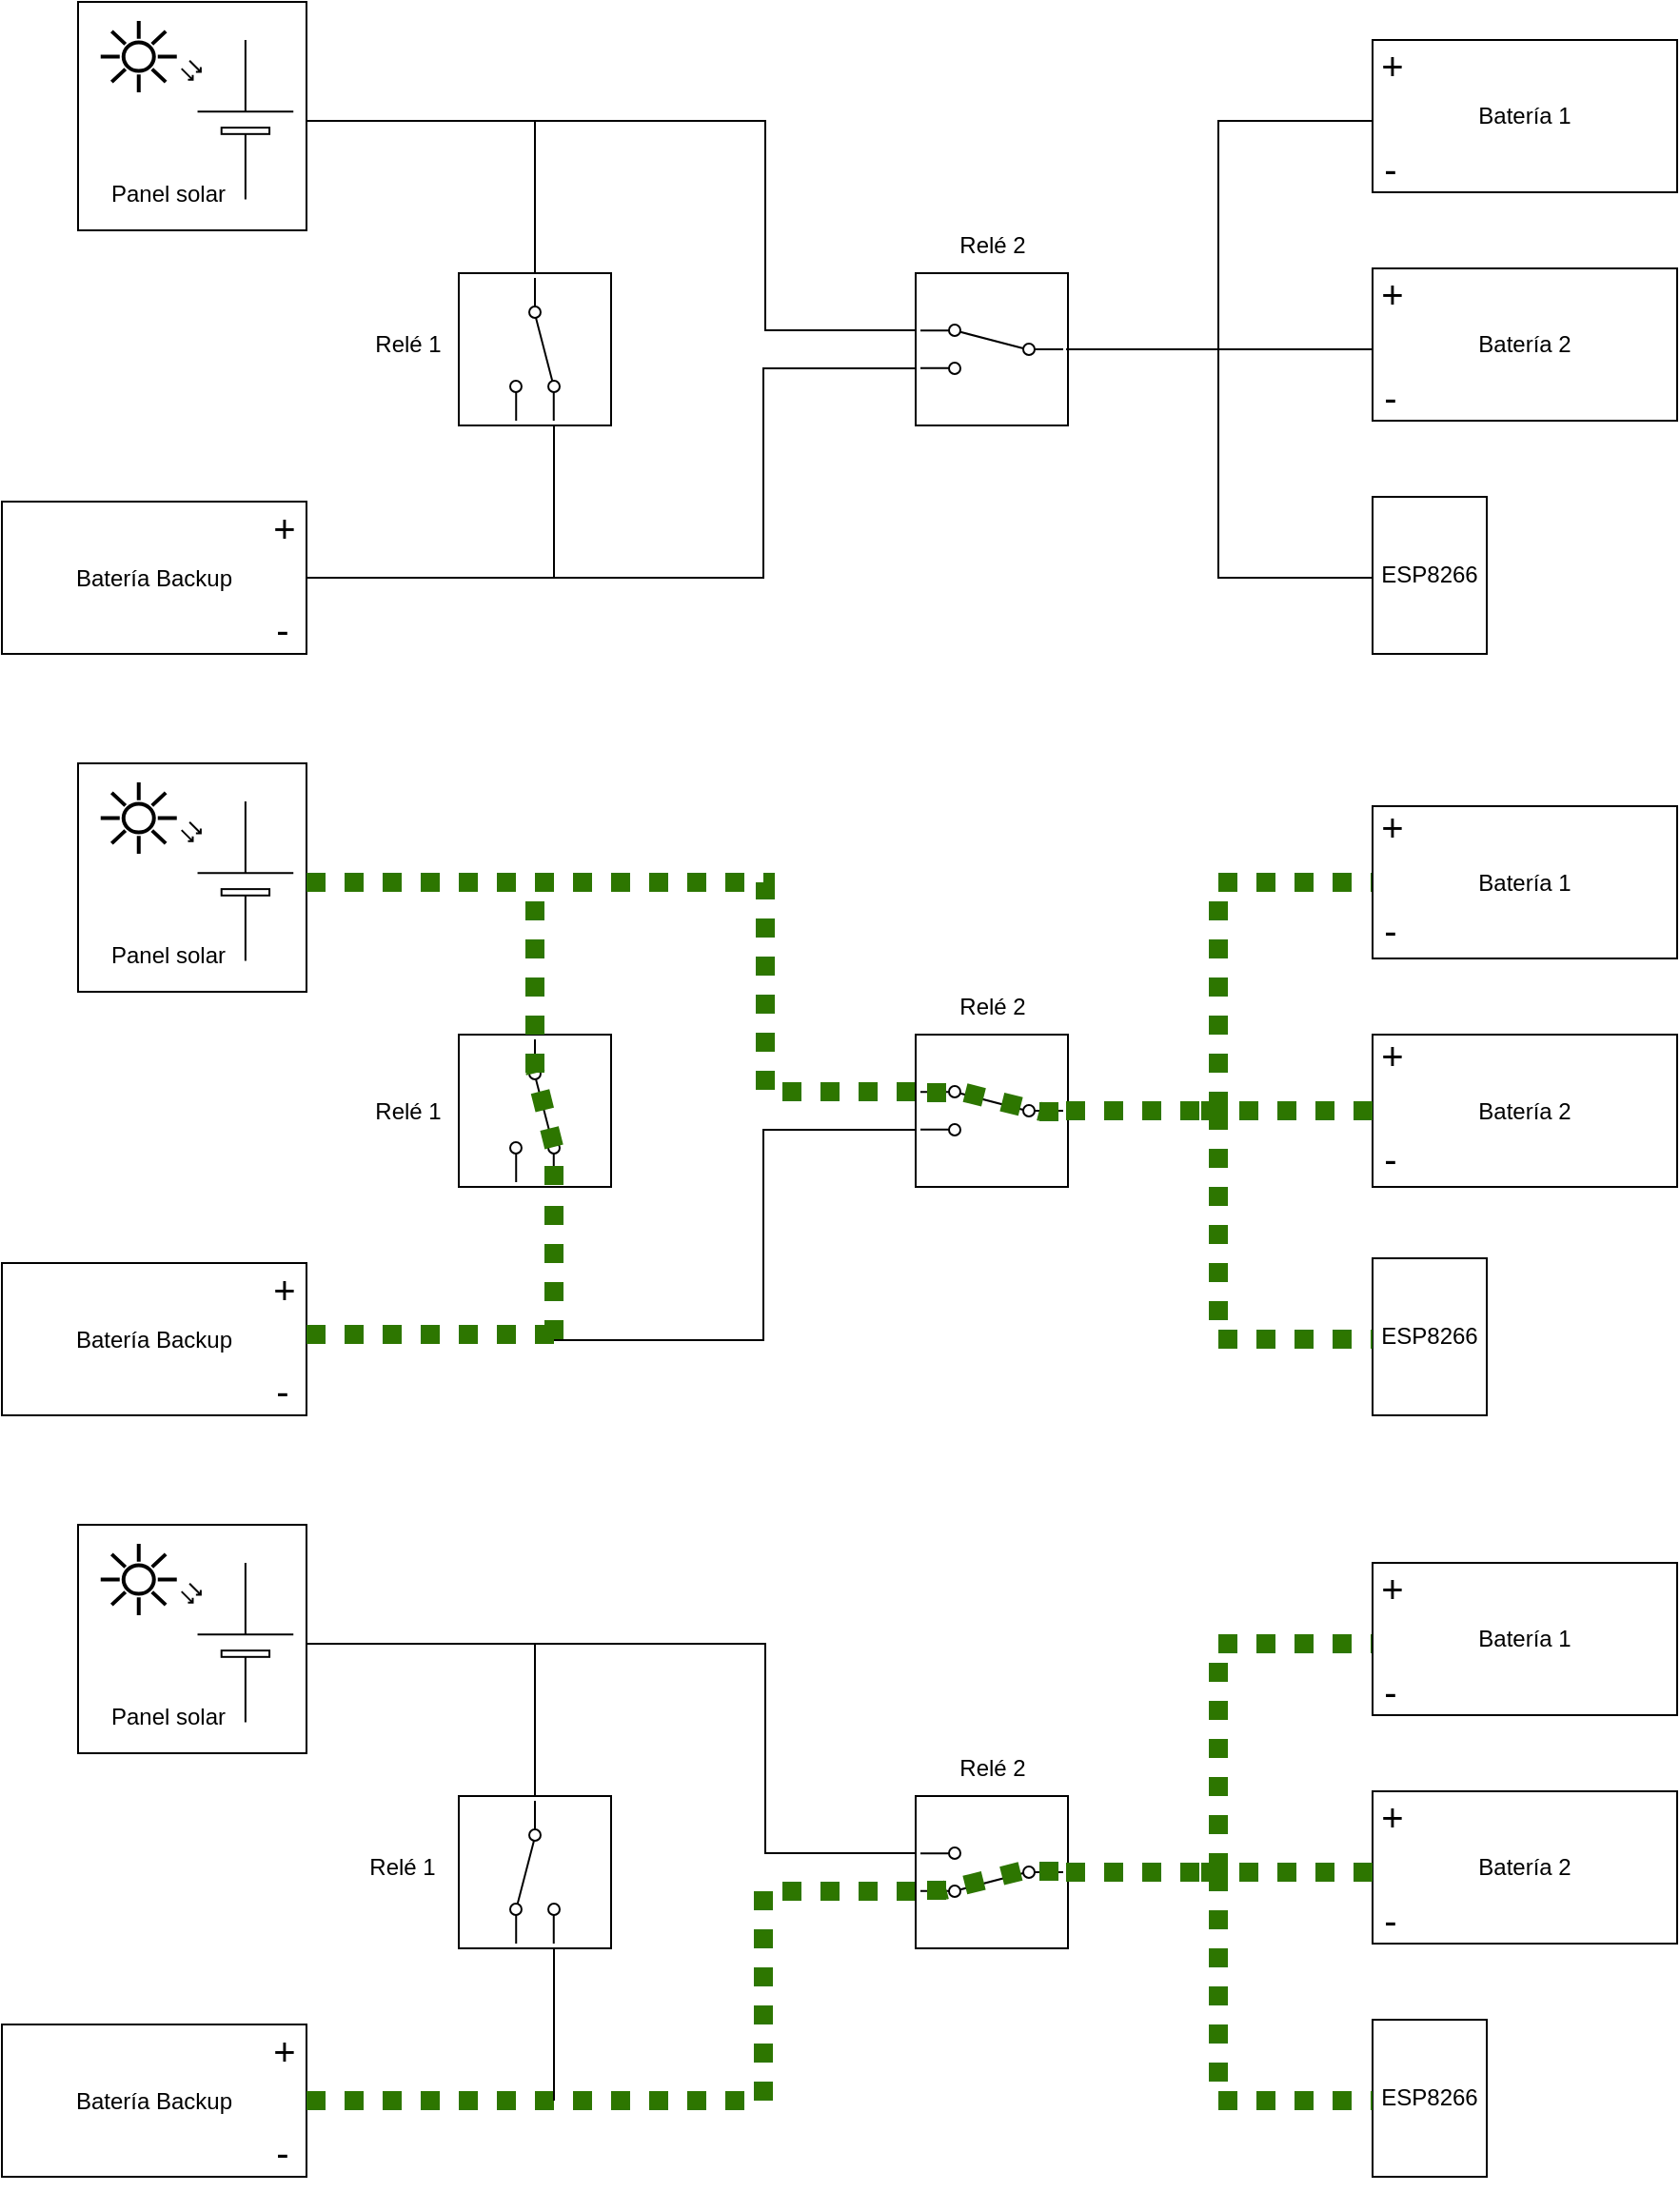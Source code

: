 <mxfile version="25.0.2">
  <diagram name="Página-1" id="hDO83gWSCI8Xfug_nnzE">
    <mxGraphModel dx="1499" dy="884" grid="1" gridSize="10" guides="1" tooltips="1" connect="1" arrows="1" fold="1" page="1" pageScale="1" pageWidth="1654" pageHeight="1169" math="0" shadow="0">
      <root>
        <mxCell id="0" />
        <mxCell id="1" parent="0" />
        <mxCell id="hDYPPicwK_5DRnvfB0r1-2" value="" style="whiteSpace=wrap;html=1;aspect=fixed;" parent="1" vertex="1">
          <mxGeometry x="40" y="20" width="120" height="120" as="geometry" />
        </mxCell>
        <mxCell id="hDYPPicwK_5DRnvfB0r1-13" value="ESP8266" style="rounded=0;whiteSpace=wrap;html=1;" parent="1" vertex="1">
          <mxGeometry x="720" y="280" width="60" height="82.5" as="geometry" />
        </mxCell>
        <mxCell id="JbGsMbYujRYo7UXqijJR-1" value="" style="group" vertex="1" connectable="0" parent="1">
          <mxGeometry y="282.5" width="160" height="80" as="geometry" />
        </mxCell>
        <mxCell id="hDYPPicwK_5DRnvfB0r1-21" value="Batería Backup" style="rounded=0;whiteSpace=wrap;html=1;" parent="JbGsMbYujRYo7UXqijJR-1" vertex="1">
          <mxGeometry width="160" height="80" as="geometry" />
        </mxCell>
        <mxCell id="hDYPPicwK_5DRnvfB0r1-113" value="-" style="text;html=1;align=center;verticalAlign=middle;resizable=0;points=[];autosize=1;strokeColor=none;fillColor=none;fontSize=20;" parent="JbGsMbYujRYo7UXqijJR-1" vertex="1">
          <mxGeometry x="132" y="46.663" width="30" height="40" as="geometry" />
        </mxCell>
        <mxCell id="hDYPPicwK_5DRnvfB0r1-114" value="+" style="text;html=1;align=center;verticalAlign=middle;resizable=0;points=[];autosize=1;strokeColor=none;fillColor=none;fontSize=20;" parent="JbGsMbYujRYo7UXqijJR-1" vertex="1">
          <mxGeometry x="128" y="-6.67" width="40" height="40" as="geometry" />
        </mxCell>
        <mxCell id="JbGsMbYujRYo7UXqijJR-4" value="" style="group" vertex="1" connectable="0" parent="1">
          <mxGeometry x="46.87" y="40" width="106.25" height="83.75" as="geometry" />
        </mxCell>
        <mxCell id="hDYPPicwK_5DRnvfB0r1-18" value="" style="verticalLabelPosition=bottom;shadow=0;dashed=0;align=center;html=1;verticalAlign=top;shape=mxgraph.electrical.opto_electronics.solar_cell;pointerEvents=1;rotation=-90;" parent="JbGsMbYujRYo7UXqijJR-4" vertex="1">
          <mxGeometry x="35" y="12.5" width="83.75" height="58.75" as="geometry" />
        </mxCell>
        <mxCell id="hDYPPicwK_5DRnvfB0r1-19" value="Panel solar" style="text;html=1;align=center;verticalAlign=middle;resizable=0;points=[];autosize=1;strokeColor=none;fillColor=none;" parent="JbGsMbYujRYo7UXqijJR-4" vertex="1">
          <mxGeometry y="66.25" width="80" height="30" as="geometry" />
        </mxCell>
        <mxCell id="JbGsMbYujRYo7UXqijJR-6" value="" style="html=1;verticalLabelPosition=bottom;align=center;labelBackgroundColor=#ffffff;verticalAlign=top;strokeWidth=2;shadow=0;dashed=0;shape=mxgraph.ios7.icons.sun;pointerEvents=1" vertex="1" parent="1">
          <mxGeometry x="51.88" y="30" width="40" height="37.5" as="geometry" />
        </mxCell>
        <mxCell id="JbGsMbYujRYo7UXqijJR-11" value="" style="group" vertex="1" connectable="0" parent="1">
          <mxGeometry x="720" y="160" width="160" height="80" as="geometry" />
        </mxCell>
        <mxCell id="JbGsMbYujRYo7UXqijJR-12" value="Batería 2" style="rounded=0;whiteSpace=wrap;html=1;" vertex="1" parent="JbGsMbYujRYo7UXqijJR-11">
          <mxGeometry width="160" height="80" as="geometry" />
        </mxCell>
        <mxCell id="JbGsMbYujRYo7UXqijJR-13" value="-" style="text;html=1;align=center;verticalAlign=middle;resizable=0;points=[];autosize=1;strokeColor=none;fillColor=none;fontSize=20;" vertex="1" parent="JbGsMbYujRYo7UXqijJR-11">
          <mxGeometry x="-6" y="46.663" width="30" height="40" as="geometry" />
        </mxCell>
        <mxCell id="JbGsMbYujRYo7UXqijJR-14" value="+" style="text;html=1;align=center;verticalAlign=middle;resizable=0;points=[];autosize=1;strokeColor=none;fillColor=none;fontSize=20;" vertex="1" parent="JbGsMbYujRYo7UXqijJR-11">
          <mxGeometry x="-10" y="-6.67" width="40" height="40" as="geometry" />
        </mxCell>
        <mxCell id="JbGsMbYujRYo7UXqijJR-22" value="" style="whiteSpace=wrap;html=1;aspect=fixed;" vertex="1" parent="1">
          <mxGeometry x="240" y="162.5" width="80" height="80" as="geometry" />
        </mxCell>
        <mxCell id="JbGsMbYujRYo7UXqijJR-23" value="" style="endArrow=none;html=1;rounded=0;edgeStyle=orthogonalEdgeStyle;entryX=0;entryY=0.25;entryDx=0;entryDy=0;" edge="1" parent="1" target="JbGsMbYujRYo7UXqijJR-15">
          <mxGeometry width="50" height="50" relative="1" as="geometry">
            <mxPoint x="160" y="82.5" as="sourcePoint" />
            <mxPoint x="400" y="182.5" as="targetPoint" />
            <Array as="points">
              <mxPoint x="401" y="82.5" />
              <mxPoint x="401" y="192.5" />
              <mxPoint x="480" y="192.5" />
            </Array>
          </mxGeometry>
        </mxCell>
        <mxCell id="JbGsMbYujRYo7UXqijJR-24" value="" style="endArrow=none;html=1;rounded=0;exitX=0.5;exitY=0;exitDx=0;exitDy=0;" edge="1" parent="1" source="JbGsMbYujRYo7UXqijJR-22">
          <mxGeometry width="50" height="50" relative="1" as="geometry">
            <mxPoint x="330" y="222.5" as="sourcePoint" />
            <mxPoint x="280" y="82.5" as="targetPoint" />
          </mxGeometry>
        </mxCell>
        <mxCell id="JbGsMbYujRYo7UXqijJR-25" value="" style="endArrow=none;html=1;rounded=0;edgeStyle=orthogonalEdgeStyle;entryX=0;entryY=0.75;entryDx=0;entryDy=0;" edge="1" parent="1" target="JbGsMbYujRYo7UXqijJR-15">
          <mxGeometry width="50" height="50" relative="1" as="geometry">
            <mxPoint x="160" y="322.5" as="sourcePoint" />
            <mxPoint x="400" y="222.5" as="targetPoint" />
            <Array as="points">
              <mxPoint x="400" y="322.5" />
              <mxPoint x="400" y="212.5" />
              <mxPoint x="480" y="212.5" />
            </Array>
          </mxGeometry>
        </mxCell>
        <mxCell id="JbGsMbYujRYo7UXqijJR-26" value="" style="endArrow=none;html=1;rounded=0;entryX=0.5;entryY=1;entryDx=0;entryDy=0;" edge="1" parent="1">
          <mxGeometry width="50" height="50" relative="1" as="geometry">
            <mxPoint x="290" y="322.5" as="sourcePoint" />
            <mxPoint x="290.0" y="242.5" as="targetPoint" />
          </mxGeometry>
        </mxCell>
        <mxCell id="JbGsMbYujRYo7UXqijJR-27" value="" style="endArrow=none;html=1;rounded=0;edgeStyle=orthogonalEdgeStyle;" edge="1" parent="1">
          <mxGeometry width="50" height="50" relative="1" as="geometry">
            <mxPoint x="559" y="202.5" as="sourcePoint" />
            <mxPoint x="722" y="82.5" as="targetPoint" />
            <Array as="points">
              <mxPoint x="639" y="202.5" />
              <mxPoint x="639" y="82.5" />
              <mxPoint x="699" y="82.5" />
            </Array>
          </mxGeometry>
        </mxCell>
        <mxCell id="JbGsMbYujRYo7UXqijJR-7" value="" style="group" vertex="1" connectable="0" parent="1">
          <mxGeometry x="720" y="40" width="160" height="80" as="geometry" />
        </mxCell>
        <mxCell id="JbGsMbYujRYo7UXqijJR-8" value="Batería 1" style="rounded=0;whiteSpace=wrap;html=1;" vertex="1" parent="JbGsMbYujRYo7UXqijJR-7">
          <mxGeometry width="160" height="80" as="geometry" />
        </mxCell>
        <mxCell id="JbGsMbYujRYo7UXqijJR-9" value="-" style="text;html=1;align=center;verticalAlign=middle;resizable=0;points=[];autosize=1;strokeColor=none;fillColor=none;fontSize=20;" vertex="1" parent="JbGsMbYujRYo7UXqijJR-7">
          <mxGeometry x="-6" y="46.663" width="30" height="40" as="geometry" />
        </mxCell>
        <mxCell id="JbGsMbYujRYo7UXqijJR-10" value="+" style="text;html=1;align=center;verticalAlign=middle;resizable=0;points=[];autosize=1;strokeColor=none;fillColor=none;fontSize=20;" vertex="1" parent="JbGsMbYujRYo7UXqijJR-7">
          <mxGeometry x="-10" y="-6.67" width="40" height="40" as="geometry" />
        </mxCell>
        <mxCell id="JbGsMbYujRYo7UXqijJR-15" value="" style="whiteSpace=wrap;html=1;aspect=fixed;" vertex="1" parent="1">
          <mxGeometry x="480" y="162.5" width="80" height="80" as="geometry" />
        </mxCell>
        <mxCell id="JbGsMbYujRYo7UXqijJR-28" value="" style="endArrow=none;html=1;rounded=0;" edge="1" parent="1">
          <mxGeometry width="50" height="50" relative="1" as="geometry">
            <mxPoint x="630" y="202.5" as="sourcePoint" />
            <mxPoint x="720" y="202.5" as="targetPoint" />
          </mxGeometry>
        </mxCell>
        <mxCell id="JbGsMbYujRYo7UXqijJR-30" value="" style="endArrow=none;html=1;rounded=0;edgeStyle=orthogonalEdgeStyle;" edge="1" parent="1">
          <mxGeometry width="50" height="50" relative="1" as="geometry">
            <mxPoint x="559" y="202.5" as="sourcePoint" />
            <mxPoint x="720" y="322.5" as="targetPoint" />
            <Array as="points">
              <mxPoint x="639" y="202.5" />
              <mxPoint x="639" y="322.5" />
              <mxPoint x="720" y="322.5" />
            </Array>
          </mxGeometry>
        </mxCell>
        <mxCell id="JbGsMbYujRYo7UXqijJR-32" value="" style="html=1;shape=mxgraph.electrical.electro-mechanical.twoWaySwitch;aspect=fixed;elSwitchState=2;rotation=90;" vertex="1" parent="1">
          <mxGeometry x="242.5" y="189.5" width="75" height="26" as="geometry" />
        </mxCell>
        <mxCell id="JbGsMbYujRYo7UXqijJR-33" value="" style="html=1;shape=mxgraph.electrical.electro-mechanical.twoWaySwitch;aspect=fixed;elSwitchState=2;rotation=-180;flipV=1;" vertex="1" parent="1">
          <mxGeometry x="482.5" y="189.5" width="75" height="26" as="geometry" />
        </mxCell>
        <mxCell id="JbGsMbYujRYo7UXqijJR-34" value="" style="whiteSpace=wrap;html=1;aspect=fixed;" vertex="1" parent="1">
          <mxGeometry x="40" y="420" width="120" height="120" as="geometry" />
        </mxCell>
        <mxCell id="JbGsMbYujRYo7UXqijJR-35" value="ESP8266" style="rounded=0;whiteSpace=wrap;html=1;" vertex="1" parent="1">
          <mxGeometry x="720" y="680" width="60" height="82.5" as="geometry" />
        </mxCell>
        <mxCell id="JbGsMbYujRYo7UXqijJR-36" value="" style="group" vertex="1" connectable="0" parent="1">
          <mxGeometry y="682.5" width="160" height="80" as="geometry" />
        </mxCell>
        <mxCell id="JbGsMbYujRYo7UXqijJR-37" value="Batería Backup" style="rounded=0;whiteSpace=wrap;html=1;" vertex="1" parent="JbGsMbYujRYo7UXqijJR-36">
          <mxGeometry width="160" height="80" as="geometry" />
        </mxCell>
        <mxCell id="JbGsMbYujRYo7UXqijJR-38" value="-" style="text;html=1;align=center;verticalAlign=middle;resizable=0;points=[];autosize=1;strokeColor=none;fillColor=none;fontSize=20;" vertex="1" parent="JbGsMbYujRYo7UXqijJR-36">
          <mxGeometry x="132" y="46.663" width="30" height="40" as="geometry" />
        </mxCell>
        <mxCell id="JbGsMbYujRYo7UXqijJR-39" value="+" style="text;html=1;align=center;verticalAlign=middle;resizable=0;points=[];autosize=1;strokeColor=none;fillColor=none;fontSize=20;" vertex="1" parent="JbGsMbYujRYo7UXqijJR-36">
          <mxGeometry x="128" y="-6.67" width="40" height="40" as="geometry" />
        </mxCell>
        <mxCell id="JbGsMbYujRYo7UXqijJR-40" value="" style="group" vertex="1" connectable="0" parent="1">
          <mxGeometry x="46.87" y="440" width="106.25" height="83.75" as="geometry" />
        </mxCell>
        <mxCell id="JbGsMbYujRYo7UXqijJR-41" value="" style="verticalLabelPosition=bottom;shadow=0;dashed=0;align=center;html=1;verticalAlign=top;shape=mxgraph.electrical.opto_electronics.solar_cell;pointerEvents=1;rotation=-90;" vertex="1" parent="JbGsMbYujRYo7UXqijJR-40">
          <mxGeometry x="35" y="12.5" width="83.75" height="58.75" as="geometry" />
        </mxCell>
        <mxCell id="JbGsMbYujRYo7UXqijJR-42" value="Panel solar" style="text;html=1;align=center;verticalAlign=middle;resizable=0;points=[];autosize=1;strokeColor=none;fillColor=none;" vertex="1" parent="JbGsMbYujRYo7UXqijJR-40">
          <mxGeometry y="66.25" width="80" height="30" as="geometry" />
        </mxCell>
        <mxCell id="JbGsMbYujRYo7UXqijJR-43" value="" style="html=1;verticalLabelPosition=bottom;align=center;labelBackgroundColor=#ffffff;verticalAlign=top;strokeWidth=2;shadow=0;dashed=0;shape=mxgraph.ios7.icons.sun;pointerEvents=1" vertex="1" parent="1">
          <mxGeometry x="51.88" y="430" width="40" height="37.5" as="geometry" />
        </mxCell>
        <mxCell id="JbGsMbYujRYo7UXqijJR-44" value="" style="group" vertex="1" connectable="0" parent="1">
          <mxGeometry x="720" y="562.5" width="160" height="80" as="geometry" />
        </mxCell>
        <mxCell id="JbGsMbYujRYo7UXqijJR-45" value="Batería 2" style="rounded=0;whiteSpace=wrap;html=1;" vertex="1" parent="JbGsMbYujRYo7UXqijJR-44">
          <mxGeometry width="160" height="80" as="geometry" />
        </mxCell>
        <mxCell id="JbGsMbYujRYo7UXqijJR-46" value="-" style="text;html=1;align=center;verticalAlign=middle;resizable=0;points=[];autosize=1;strokeColor=none;fillColor=none;fontSize=20;" vertex="1" parent="JbGsMbYujRYo7UXqijJR-44">
          <mxGeometry x="-6" y="44.163" width="30" height="40" as="geometry" />
        </mxCell>
        <mxCell id="JbGsMbYujRYo7UXqijJR-47" value="+" style="text;html=1;align=center;verticalAlign=middle;resizable=0;points=[];autosize=1;strokeColor=none;fillColor=none;fontSize=20;" vertex="1" parent="JbGsMbYujRYo7UXqijJR-44">
          <mxGeometry x="-10" y="-9.17" width="40" height="40" as="geometry" />
        </mxCell>
        <mxCell id="JbGsMbYujRYo7UXqijJR-48" value="" style="whiteSpace=wrap;html=1;aspect=fixed;" vertex="1" parent="1">
          <mxGeometry x="240" y="562.5" width="80" height="80" as="geometry" />
        </mxCell>
        <mxCell id="JbGsMbYujRYo7UXqijJR-49" value="" style="endArrow=none;html=1;rounded=0;edgeStyle=orthogonalEdgeStyle;entryX=0;entryY=0.25;entryDx=0;entryDy=0;fillColor=#60a917;strokeColor=#2D7600;strokeWidth=10;dashed=1;dashPattern=1 1;" edge="1" parent="1" target="JbGsMbYujRYo7UXqijJR-58">
          <mxGeometry width="50" height="50" relative="1" as="geometry">
            <mxPoint x="160" y="482.5" as="sourcePoint" />
            <mxPoint x="400" y="582.5" as="targetPoint" />
            <Array as="points">
              <mxPoint x="401" y="482.5" />
              <mxPoint x="401" y="592.5" />
              <mxPoint x="480" y="592.5" />
            </Array>
          </mxGeometry>
        </mxCell>
        <mxCell id="JbGsMbYujRYo7UXqijJR-50" value="" style="endArrow=none;html=1;rounded=0;exitX=0.5;exitY=0;exitDx=0;exitDy=0;fillColor=#60a917;strokeColor=#2D7600;strokeWidth=10;dashed=1;dashPattern=1 1;" edge="1" parent="1" source="JbGsMbYujRYo7UXqijJR-48">
          <mxGeometry width="50" height="50" relative="1" as="geometry">
            <mxPoint x="330" y="622.5" as="sourcePoint" />
            <mxPoint x="280" y="482.5" as="targetPoint" />
          </mxGeometry>
        </mxCell>
        <mxCell id="JbGsMbYujRYo7UXqijJR-51" value="" style="endArrow=none;html=1;rounded=0;edgeStyle=orthogonalEdgeStyle;entryX=0;entryY=0.75;entryDx=0;entryDy=0;" edge="1" parent="1" target="JbGsMbYujRYo7UXqijJR-58">
          <mxGeometry width="50" height="50" relative="1" as="geometry">
            <mxPoint x="290" y="723" as="sourcePoint" />
            <mxPoint x="400" y="622.5" as="targetPoint" />
            <Array as="points">
              <mxPoint x="400" y="722.5" />
              <mxPoint x="400" y="612.5" />
              <mxPoint x="480" y="612.5" />
            </Array>
          </mxGeometry>
        </mxCell>
        <mxCell id="JbGsMbYujRYo7UXqijJR-52" value="" style="endArrow=none;html=1;rounded=0;entryX=0.5;entryY=1;entryDx=0;entryDy=0;fillColor=#60a917;strokeColor=#2D7600;strokeWidth=10;dashed=1;dashPattern=1 1;" edge="1" parent="1">
          <mxGeometry width="50" height="50" relative="1" as="geometry">
            <mxPoint x="290" y="722.5" as="sourcePoint" />
            <mxPoint x="290.0" y="642.5" as="targetPoint" />
          </mxGeometry>
        </mxCell>
        <mxCell id="JbGsMbYujRYo7UXqijJR-53" value="" style="endArrow=none;html=1;rounded=0;edgeStyle=orthogonalEdgeStyle;fillColor=#60a917;strokeColor=#2D7600;strokeWidth=10;dashed=1;dashPattern=1 1;" edge="1" parent="1">
          <mxGeometry width="50" height="50" relative="1" as="geometry">
            <mxPoint x="559" y="602.5" as="sourcePoint" />
            <mxPoint x="722" y="482.5" as="targetPoint" />
            <Array as="points">
              <mxPoint x="639" y="602.5" />
              <mxPoint x="639" y="482.5" />
              <mxPoint x="699" y="482.5" />
            </Array>
          </mxGeometry>
        </mxCell>
        <mxCell id="JbGsMbYujRYo7UXqijJR-54" value="" style="group" vertex="1" connectable="0" parent="1">
          <mxGeometry x="720" y="442.5" width="160" height="80" as="geometry" />
        </mxCell>
        <mxCell id="JbGsMbYujRYo7UXqijJR-55" value="Batería 1" style="rounded=0;whiteSpace=wrap;html=1;" vertex="1" parent="JbGsMbYujRYo7UXqijJR-54">
          <mxGeometry width="160" height="80" as="geometry" />
        </mxCell>
        <mxCell id="JbGsMbYujRYo7UXqijJR-56" value="-" style="text;html=1;align=center;verticalAlign=middle;resizable=0;points=[];autosize=1;strokeColor=none;fillColor=none;fontSize=20;" vertex="1" parent="JbGsMbYujRYo7UXqijJR-54">
          <mxGeometry x="-6" y="44.163" width="30" height="40" as="geometry" />
        </mxCell>
        <mxCell id="JbGsMbYujRYo7UXqijJR-57" value="+" style="text;html=1;align=center;verticalAlign=middle;resizable=0;points=[];autosize=1;strokeColor=none;fillColor=none;fontSize=20;" vertex="1" parent="JbGsMbYujRYo7UXqijJR-54">
          <mxGeometry x="-10" y="-9.17" width="40" height="40" as="geometry" />
        </mxCell>
        <mxCell id="JbGsMbYujRYo7UXqijJR-58" value="" style="whiteSpace=wrap;html=1;aspect=fixed;" vertex="1" parent="1">
          <mxGeometry x="480" y="562.5" width="80" height="80" as="geometry" />
        </mxCell>
        <mxCell id="JbGsMbYujRYo7UXqijJR-59" value="" style="endArrow=none;html=1;rounded=0;fillColor=#60a917;strokeColor=#2D7600;strokeWidth=10;dashed=1;dashPattern=1 1;" edge="1" parent="1">
          <mxGeometry width="50" height="50" relative="1" as="geometry">
            <mxPoint x="630" y="602.5" as="sourcePoint" />
            <mxPoint x="720" y="602.5" as="targetPoint" />
          </mxGeometry>
        </mxCell>
        <mxCell id="JbGsMbYujRYo7UXqijJR-60" value="" style="endArrow=none;html=1;rounded=0;edgeStyle=orthogonalEdgeStyle;fillColor=#60a917;strokeColor=#2D7600;strokeWidth=10;dashed=1;dashPattern=1 1;" edge="1" parent="1">
          <mxGeometry width="50" height="50" relative="1" as="geometry">
            <mxPoint x="559" y="602.5" as="sourcePoint" />
            <mxPoint x="720" y="722.5" as="targetPoint" />
            <Array as="points">
              <mxPoint x="639" y="602.5" />
              <mxPoint x="639" y="722.5" />
              <mxPoint x="720" y="722.5" />
            </Array>
          </mxGeometry>
        </mxCell>
        <mxCell id="JbGsMbYujRYo7UXqijJR-61" value="" style="html=1;shape=mxgraph.electrical.electro-mechanical.twoWaySwitch;aspect=fixed;elSwitchState=2;rotation=90;" vertex="1" parent="1">
          <mxGeometry x="242.5" y="589.5" width="75" height="26" as="geometry" />
        </mxCell>
        <mxCell id="JbGsMbYujRYo7UXqijJR-62" value="" style="html=1;shape=mxgraph.electrical.electro-mechanical.twoWaySwitch;aspect=fixed;elSwitchState=2;rotation=-180;flipV=1;" vertex="1" parent="1">
          <mxGeometry x="482.5" y="589.5" width="75" height="26" as="geometry" />
        </mxCell>
        <mxCell id="JbGsMbYujRYo7UXqijJR-63" value="" style="whiteSpace=wrap;html=1;aspect=fixed;" vertex="1" parent="1">
          <mxGeometry x="40" y="820" width="120" height="120" as="geometry" />
        </mxCell>
        <mxCell id="JbGsMbYujRYo7UXqijJR-64" value="ESP8266" style="rounded=0;whiteSpace=wrap;html=1;" vertex="1" parent="1">
          <mxGeometry x="720" y="1080" width="60" height="82.5" as="geometry" />
        </mxCell>
        <mxCell id="JbGsMbYujRYo7UXqijJR-65" value="" style="group" vertex="1" connectable="0" parent="1">
          <mxGeometry y="1082.5" width="160" height="80" as="geometry" />
        </mxCell>
        <mxCell id="JbGsMbYujRYo7UXqijJR-66" value="Batería Backup" style="rounded=0;whiteSpace=wrap;html=1;" vertex="1" parent="JbGsMbYujRYo7UXqijJR-65">
          <mxGeometry width="160" height="80" as="geometry" />
        </mxCell>
        <mxCell id="JbGsMbYujRYo7UXqijJR-67" value="-" style="text;html=1;align=center;verticalAlign=middle;resizable=0;points=[];autosize=1;strokeColor=none;fillColor=none;fontSize=20;" vertex="1" parent="JbGsMbYujRYo7UXqijJR-65">
          <mxGeometry x="132" y="46.663" width="30" height="40" as="geometry" />
        </mxCell>
        <mxCell id="JbGsMbYujRYo7UXqijJR-68" value="+" style="text;html=1;align=center;verticalAlign=middle;resizable=0;points=[];autosize=1;strokeColor=none;fillColor=none;fontSize=20;" vertex="1" parent="JbGsMbYujRYo7UXqijJR-65">
          <mxGeometry x="128" y="-6.67" width="40" height="40" as="geometry" />
        </mxCell>
        <mxCell id="JbGsMbYujRYo7UXqijJR-69" value="" style="group" vertex="1" connectable="0" parent="1">
          <mxGeometry x="46.87" y="840" width="106.25" height="83.75" as="geometry" />
        </mxCell>
        <mxCell id="JbGsMbYujRYo7UXqijJR-70" value="" style="verticalLabelPosition=bottom;shadow=0;dashed=0;align=center;html=1;verticalAlign=top;shape=mxgraph.electrical.opto_electronics.solar_cell;pointerEvents=1;rotation=-90;" vertex="1" parent="JbGsMbYujRYo7UXqijJR-69">
          <mxGeometry x="35" y="12.5" width="83.75" height="58.75" as="geometry" />
        </mxCell>
        <mxCell id="JbGsMbYujRYo7UXqijJR-71" value="Panel solar" style="text;html=1;align=center;verticalAlign=middle;resizable=0;points=[];autosize=1;strokeColor=none;fillColor=none;" vertex="1" parent="JbGsMbYujRYo7UXqijJR-69">
          <mxGeometry y="66.25" width="80" height="30" as="geometry" />
        </mxCell>
        <mxCell id="JbGsMbYujRYo7UXqijJR-72" value="" style="html=1;verticalLabelPosition=bottom;align=center;labelBackgroundColor=#ffffff;verticalAlign=top;strokeWidth=2;shadow=0;dashed=0;shape=mxgraph.ios7.icons.sun;pointerEvents=1" vertex="1" parent="1">
          <mxGeometry x="51.88" y="830" width="40" height="37.5" as="geometry" />
        </mxCell>
        <mxCell id="JbGsMbYujRYo7UXqijJR-73" value="" style="group" vertex="1" connectable="0" parent="1">
          <mxGeometry x="720" y="960" width="160" height="80" as="geometry" />
        </mxCell>
        <mxCell id="JbGsMbYujRYo7UXqijJR-74" value="Batería 2" style="rounded=0;whiteSpace=wrap;html=1;" vertex="1" parent="JbGsMbYujRYo7UXqijJR-73">
          <mxGeometry width="160" height="80" as="geometry" />
        </mxCell>
        <mxCell id="JbGsMbYujRYo7UXqijJR-75" value="-" style="text;html=1;align=center;verticalAlign=middle;resizable=0;points=[];autosize=1;strokeColor=none;fillColor=none;fontSize=20;" vertex="1" parent="JbGsMbYujRYo7UXqijJR-73">
          <mxGeometry x="-6" y="46.663" width="30" height="40" as="geometry" />
        </mxCell>
        <mxCell id="JbGsMbYujRYo7UXqijJR-76" value="+" style="text;html=1;align=center;verticalAlign=middle;resizable=0;points=[];autosize=1;strokeColor=none;fillColor=none;fontSize=20;" vertex="1" parent="JbGsMbYujRYo7UXqijJR-73">
          <mxGeometry x="-10" y="-6.67" width="40" height="40" as="geometry" />
        </mxCell>
        <mxCell id="JbGsMbYujRYo7UXqijJR-77" value="" style="whiteSpace=wrap;html=1;aspect=fixed;" vertex="1" parent="1">
          <mxGeometry x="240" y="962.5" width="80" height="80" as="geometry" />
        </mxCell>
        <mxCell id="JbGsMbYujRYo7UXqijJR-78" value="" style="endArrow=none;html=1;rounded=0;edgeStyle=orthogonalEdgeStyle;entryX=0;entryY=0.25;entryDx=0;entryDy=0;" edge="1" parent="1" target="JbGsMbYujRYo7UXqijJR-87">
          <mxGeometry width="50" height="50" relative="1" as="geometry">
            <mxPoint x="160" y="882.5" as="sourcePoint" />
            <mxPoint x="400" y="982.5" as="targetPoint" />
            <Array as="points">
              <mxPoint x="401" y="882.5" />
              <mxPoint x="401" y="992.5" />
              <mxPoint x="480" y="992.5" />
            </Array>
          </mxGeometry>
        </mxCell>
        <mxCell id="JbGsMbYujRYo7UXqijJR-79" value="" style="endArrow=none;html=1;rounded=0;exitX=0.5;exitY=0;exitDx=0;exitDy=0;" edge="1" parent="1" source="JbGsMbYujRYo7UXqijJR-77">
          <mxGeometry width="50" height="50" relative="1" as="geometry">
            <mxPoint x="330" y="1022.5" as="sourcePoint" />
            <mxPoint x="280" y="882.5" as="targetPoint" />
          </mxGeometry>
        </mxCell>
        <mxCell id="JbGsMbYujRYo7UXqijJR-80" value="" style="endArrow=none;html=1;rounded=0;edgeStyle=orthogonalEdgeStyle;entryX=0;entryY=0.75;entryDx=0;entryDy=0;fillColor=#60a917;strokeColor=#2D7600;dashed=1;dashPattern=1 1;strokeWidth=10;" edge="1" parent="1" target="JbGsMbYujRYo7UXqijJR-87">
          <mxGeometry width="50" height="50" relative="1" as="geometry">
            <mxPoint x="160" y="1122.5" as="sourcePoint" />
            <mxPoint x="400" y="1022.5" as="targetPoint" />
            <Array as="points">
              <mxPoint x="400" y="1122.5" />
              <mxPoint x="400" y="1012.5" />
              <mxPoint x="480" y="1012.5" />
            </Array>
          </mxGeometry>
        </mxCell>
        <mxCell id="JbGsMbYujRYo7UXqijJR-81" value="" style="endArrow=none;html=1;rounded=0;entryX=0.5;entryY=1;entryDx=0;entryDy=0;" edge="1" parent="1">
          <mxGeometry width="50" height="50" relative="1" as="geometry">
            <mxPoint x="290" y="1122.5" as="sourcePoint" />
            <mxPoint x="290.0" y="1042.5" as="targetPoint" />
          </mxGeometry>
        </mxCell>
        <mxCell id="JbGsMbYujRYo7UXqijJR-82" value="" style="endArrow=none;html=1;rounded=0;edgeStyle=orthogonalEdgeStyle;fillColor=#60a917;strokeColor=#2D7600;dashed=1;dashPattern=1 1;strokeWidth=10;" edge="1" parent="1">
          <mxGeometry width="50" height="50" relative="1" as="geometry">
            <mxPoint x="559" y="1002.5" as="sourcePoint" />
            <mxPoint x="722" y="882.5" as="targetPoint" />
            <Array as="points">
              <mxPoint x="639" y="1002.5" />
              <mxPoint x="639" y="882.5" />
              <mxPoint x="699" y="882.5" />
            </Array>
          </mxGeometry>
        </mxCell>
        <mxCell id="JbGsMbYujRYo7UXqijJR-83" value="" style="group" vertex="1" connectable="0" parent="1">
          <mxGeometry x="720" y="840" width="160" height="80" as="geometry" />
        </mxCell>
        <mxCell id="JbGsMbYujRYo7UXqijJR-84" value="Batería 1" style="rounded=0;whiteSpace=wrap;html=1;" vertex="1" parent="JbGsMbYujRYo7UXqijJR-83">
          <mxGeometry width="160" height="80" as="geometry" />
        </mxCell>
        <mxCell id="JbGsMbYujRYo7UXqijJR-85" value="-" style="text;html=1;align=center;verticalAlign=middle;resizable=0;points=[];autosize=1;strokeColor=none;fillColor=none;fontSize=20;" vertex="1" parent="JbGsMbYujRYo7UXqijJR-83">
          <mxGeometry x="-6" y="46.663" width="30" height="40" as="geometry" />
        </mxCell>
        <mxCell id="JbGsMbYujRYo7UXqijJR-86" value="+" style="text;html=1;align=center;verticalAlign=middle;resizable=0;points=[];autosize=1;strokeColor=none;fillColor=none;fontSize=20;" vertex="1" parent="JbGsMbYujRYo7UXqijJR-83">
          <mxGeometry x="-10" y="-6.67" width="40" height="40" as="geometry" />
        </mxCell>
        <mxCell id="JbGsMbYujRYo7UXqijJR-87" value="" style="whiteSpace=wrap;html=1;aspect=fixed;" vertex="1" parent="1">
          <mxGeometry x="480" y="962.5" width="80" height="80" as="geometry" />
        </mxCell>
        <mxCell id="JbGsMbYujRYo7UXqijJR-88" value="" style="endArrow=none;html=1;rounded=0;fillColor=#60a917;strokeColor=#2D7600;dashed=1;dashPattern=1 1;strokeWidth=10;" edge="1" parent="1">
          <mxGeometry width="50" height="50" relative="1" as="geometry">
            <mxPoint x="630" y="1002.5" as="sourcePoint" />
            <mxPoint x="720" y="1002.5" as="targetPoint" />
          </mxGeometry>
        </mxCell>
        <mxCell id="JbGsMbYujRYo7UXqijJR-89" value="" style="endArrow=none;html=1;rounded=0;edgeStyle=orthogonalEdgeStyle;fillColor=#60a917;strokeColor=#2D7600;dashed=1;dashPattern=1 1;strokeWidth=10;" edge="1" parent="1">
          <mxGeometry width="50" height="50" relative="1" as="geometry">
            <mxPoint x="559" y="1002.5" as="sourcePoint" />
            <mxPoint x="720" y="1122.5" as="targetPoint" />
            <Array as="points">
              <mxPoint x="639" y="1002.5" />
              <mxPoint x="639" y="1122.5" />
              <mxPoint x="720" y="1122.5" />
            </Array>
          </mxGeometry>
        </mxCell>
        <mxCell id="JbGsMbYujRYo7UXqijJR-90" value="" style="html=1;shape=mxgraph.electrical.electro-mechanical.twoWaySwitch;aspect=fixed;elSwitchState=2;rotation=90;flipH=0;flipV=1;" vertex="1" parent="1">
          <mxGeometry x="242.5" y="989.5" width="75" height="26" as="geometry" />
        </mxCell>
        <mxCell id="JbGsMbYujRYo7UXqijJR-91" value="" style="html=1;shape=mxgraph.electrical.electro-mechanical.twoWaySwitch;aspect=fixed;elSwitchState=2;rotation=-180;flipV=0;" vertex="1" parent="1">
          <mxGeometry x="482.5" y="989.5" width="75" height="26" as="geometry" />
        </mxCell>
        <mxCell id="JbGsMbYujRYo7UXqijJR-92" value="Relé 2" style="text;html=1;align=center;verticalAlign=middle;resizable=0;points=[];autosize=1;strokeColor=none;fillColor=none;" vertex="1" parent="1">
          <mxGeometry x="490" y="932.5" width="60" height="30" as="geometry" />
        </mxCell>
        <mxCell id="JbGsMbYujRYo7UXqijJR-93" value="Relé 2" style="text;html=1;align=center;verticalAlign=middle;resizable=0;points=[];autosize=1;strokeColor=none;fillColor=none;" vertex="1" parent="1">
          <mxGeometry x="490" y="532.5" width="60" height="30" as="geometry" />
        </mxCell>
        <mxCell id="JbGsMbYujRYo7UXqijJR-94" value="Relé 2" style="text;html=1;align=center;verticalAlign=middle;resizable=0;points=[];autosize=1;strokeColor=none;fillColor=none;" vertex="1" parent="1">
          <mxGeometry x="490" y="132.5" width="60" height="30" as="geometry" />
        </mxCell>
        <mxCell id="JbGsMbYujRYo7UXqijJR-96" value="Relé 1" style="text;html=1;align=center;verticalAlign=middle;resizable=0;points=[];autosize=1;strokeColor=none;fillColor=none;" vertex="1" parent="1">
          <mxGeometry x="182.5" y="587.5" width="60" height="30" as="geometry" />
        </mxCell>
        <mxCell id="JbGsMbYujRYo7UXqijJR-97" value="Relé 1" style="text;html=1;align=center;verticalAlign=middle;resizable=0;points=[];autosize=1;strokeColor=none;fillColor=none;" vertex="1" parent="1">
          <mxGeometry x="180" y="985" width="60" height="30" as="geometry" />
        </mxCell>
        <mxCell id="JbGsMbYujRYo7UXqijJR-98" value="Relé 1" style="text;html=1;align=center;verticalAlign=middle;resizable=0;points=[];autosize=1;strokeColor=none;fillColor=none;" vertex="1" parent="1">
          <mxGeometry x="182.5" y="185" width="60" height="30" as="geometry" />
        </mxCell>
        <mxCell id="JbGsMbYujRYo7UXqijJR-100" value="" style="endArrow=none;html=1;rounded=0;fillColor=#60a917;strokeColor=#2D7600;strokeWidth=10;dashed=1;dashPattern=1 1;" edge="1" parent="1">
          <mxGeometry width="50" height="50" relative="1" as="geometry">
            <mxPoint x="160" y="720" as="sourcePoint" />
            <mxPoint x="290" y="720" as="targetPoint" />
          </mxGeometry>
        </mxCell>
        <mxCell id="JbGsMbYujRYo7UXqijJR-106" value="" style="group" vertex="1" connectable="0" parent="1">
          <mxGeometry x="280" y="562.5" width="10" height="79" as="geometry" />
        </mxCell>
        <mxCell id="JbGsMbYujRYo7UXqijJR-101" value="" style="endArrow=none;html=1;rounded=0;fillColor=#60a917;strokeColor=#2D7600;strokeWidth=10;dashed=1;dashPattern=1 1;" edge="1" parent="JbGsMbYujRYo7UXqijJR-106">
          <mxGeometry width="50" height="50" relative="1" as="geometry">
            <mxPoint y="20" as="sourcePoint" />
            <mxPoint as="targetPoint" />
          </mxGeometry>
        </mxCell>
        <mxCell id="JbGsMbYujRYo7UXqijJR-102" value="" style="endArrow=none;html=1;rounded=0;fillColor=#60a917;strokeColor=#2D7600;strokeWidth=10;dashed=1;dashPattern=1 1;" edge="1" parent="JbGsMbYujRYo7UXqijJR-106">
          <mxGeometry width="50" height="50" relative="1" as="geometry">
            <mxPoint x="10" y="79" as="sourcePoint" />
            <mxPoint x="10" y="59" as="targetPoint" />
          </mxGeometry>
        </mxCell>
        <mxCell id="JbGsMbYujRYo7UXqijJR-104" value="" style="endArrow=none;html=1;rounded=0;fillColor=#60a917;strokeColor=#2D7600;strokeWidth=10;dashed=1;dashPattern=1 1;" edge="1" parent="JbGsMbYujRYo7UXqijJR-106">
          <mxGeometry width="50" height="50" relative="1" as="geometry">
            <mxPoint x="10" y="59" as="sourcePoint" />
            <mxPoint y="19" as="targetPoint" />
          </mxGeometry>
        </mxCell>
        <mxCell id="JbGsMbYujRYo7UXqijJR-107" value="" style="group;rotation=-90;" vertex="1" connectable="0" parent="1">
          <mxGeometry x="510" y="967" width="10" height="79" as="geometry" />
        </mxCell>
        <mxCell id="JbGsMbYujRYo7UXqijJR-108" value="" style="endArrow=none;html=1;rounded=0;fillColor=#60a917;strokeColor=#2D7600;strokeWidth=10;dashed=1;dashPattern=1 1;" edge="1" parent="JbGsMbYujRYo7UXqijJR-107">
          <mxGeometry width="50" height="50" relative="1" as="geometry">
            <mxPoint x="-14" y="45" as="sourcePoint" />
            <mxPoint x="-34" y="45" as="targetPoint" />
          </mxGeometry>
        </mxCell>
        <mxCell id="JbGsMbYujRYo7UXqijJR-109" value="" style="endArrow=none;html=1;rounded=0;fillColor=#60a917;strokeColor=#2D7600;strokeWidth=10;dashed=1;dashPattern=1 1;" edge="1" parent="JbGsMbYujRYo7UXqijJR-107">
          <mxGeometry width="50" height="50" relative="1" as="geometry">
            <mxPoint x="45" y="35" as="sourcePoint" />
            <mxPoint x="25" y="35" as="targetPoint" />
          </mxGeometry>
        </mxCell>
        <mxCell id="JbGsMbYujRYo7UXqijJR-110" value="" style="endArrow=none;html=1;rounded=0;fillColor=#60a917;strokeColor=#2D7600;strokeWidth=10;dashed=1;dashPattern=1 1;" edge="1" parent="JbGsMbYujRYo7UXqijJR-107">
          <mxGeometry width="50" height="50" relative="1" as="geometry">
            <mxPoint x="25" y="35" as="sourcePoint" />
            <mxPoint x="-15" y="45" as="targetPoint" />
          </mxGeometry>
        </mxCell>
        <mxCell id="JbGsMbYujRYo7UXqijJR-111" value="" style="group;rotation=90;flipV=1;" vertex="1" connectable="0" parent="1">
          <mxGeometry x="520" y="559" width="10" height="79" as="geometry" />
        </mxCell>
        <mxCell id="JbGsMbYujRYo7UXqijJR-112" value="" style="endArrow=none;html=1;rounded=0;fillColor=#60a917;strokeColor=#2D7600;strokeWidth=10;dashed=1;dashPattern=1 1;" edge="1" parent="JbGsMbYujRYo7UXqijJR-111">
          <mxGeometry width="50" height="50" relative="1" as="geometry">
            <mxPoint x="25" y="44" as="sourcePoint" />
            <mxPoint x="45" y="44" as="targetPoint" />
          </mxGeometry>
        </mxCell>
        <mxCell id="JbGsMbYujRYo7UXqijJR-113" value="" style="endArrow=none;html=1;rounded=0;fillColor=#60a917;strokeColor=#2D7600;strokeWidth=10;dashed=1;dashPattern=1 1;" edge="1" parent="JbGsMbYujRYo7UXqijJR-111">
          <mxGeometry width="50" height="50" relative="1" as="geometry">
            <mxPoint x="-34" y="34" as="sourcePoint" />
            <mxPoint x="-14" y="34" as="targetPoint" />
          </mxGeometry>
        </mxCell>
        <mxCell id="JbGsMbYujRYo7UXqijJR-114" value="" style="endArrow=none;html=1;rounded=0;fillColor=#60a917;strokeColor=#2D7600;strokeWidth=10;dashed=1;dashPattern=1 1;" edge="1" parent="JbGsMbYujRYo7UXqijJR-111">
          <mxGeometry width="50" height="50" relative="1" as="geometry">
            <mxPoint x="-14" y="34" as="sourcePoint" />
            <mxPoint x="26" y="44" as="targetPoint" />
          </mxGeometry>
        </mxCell>
      </root>
    </mxGraphModel>
  </diagram>
</mxfile>
